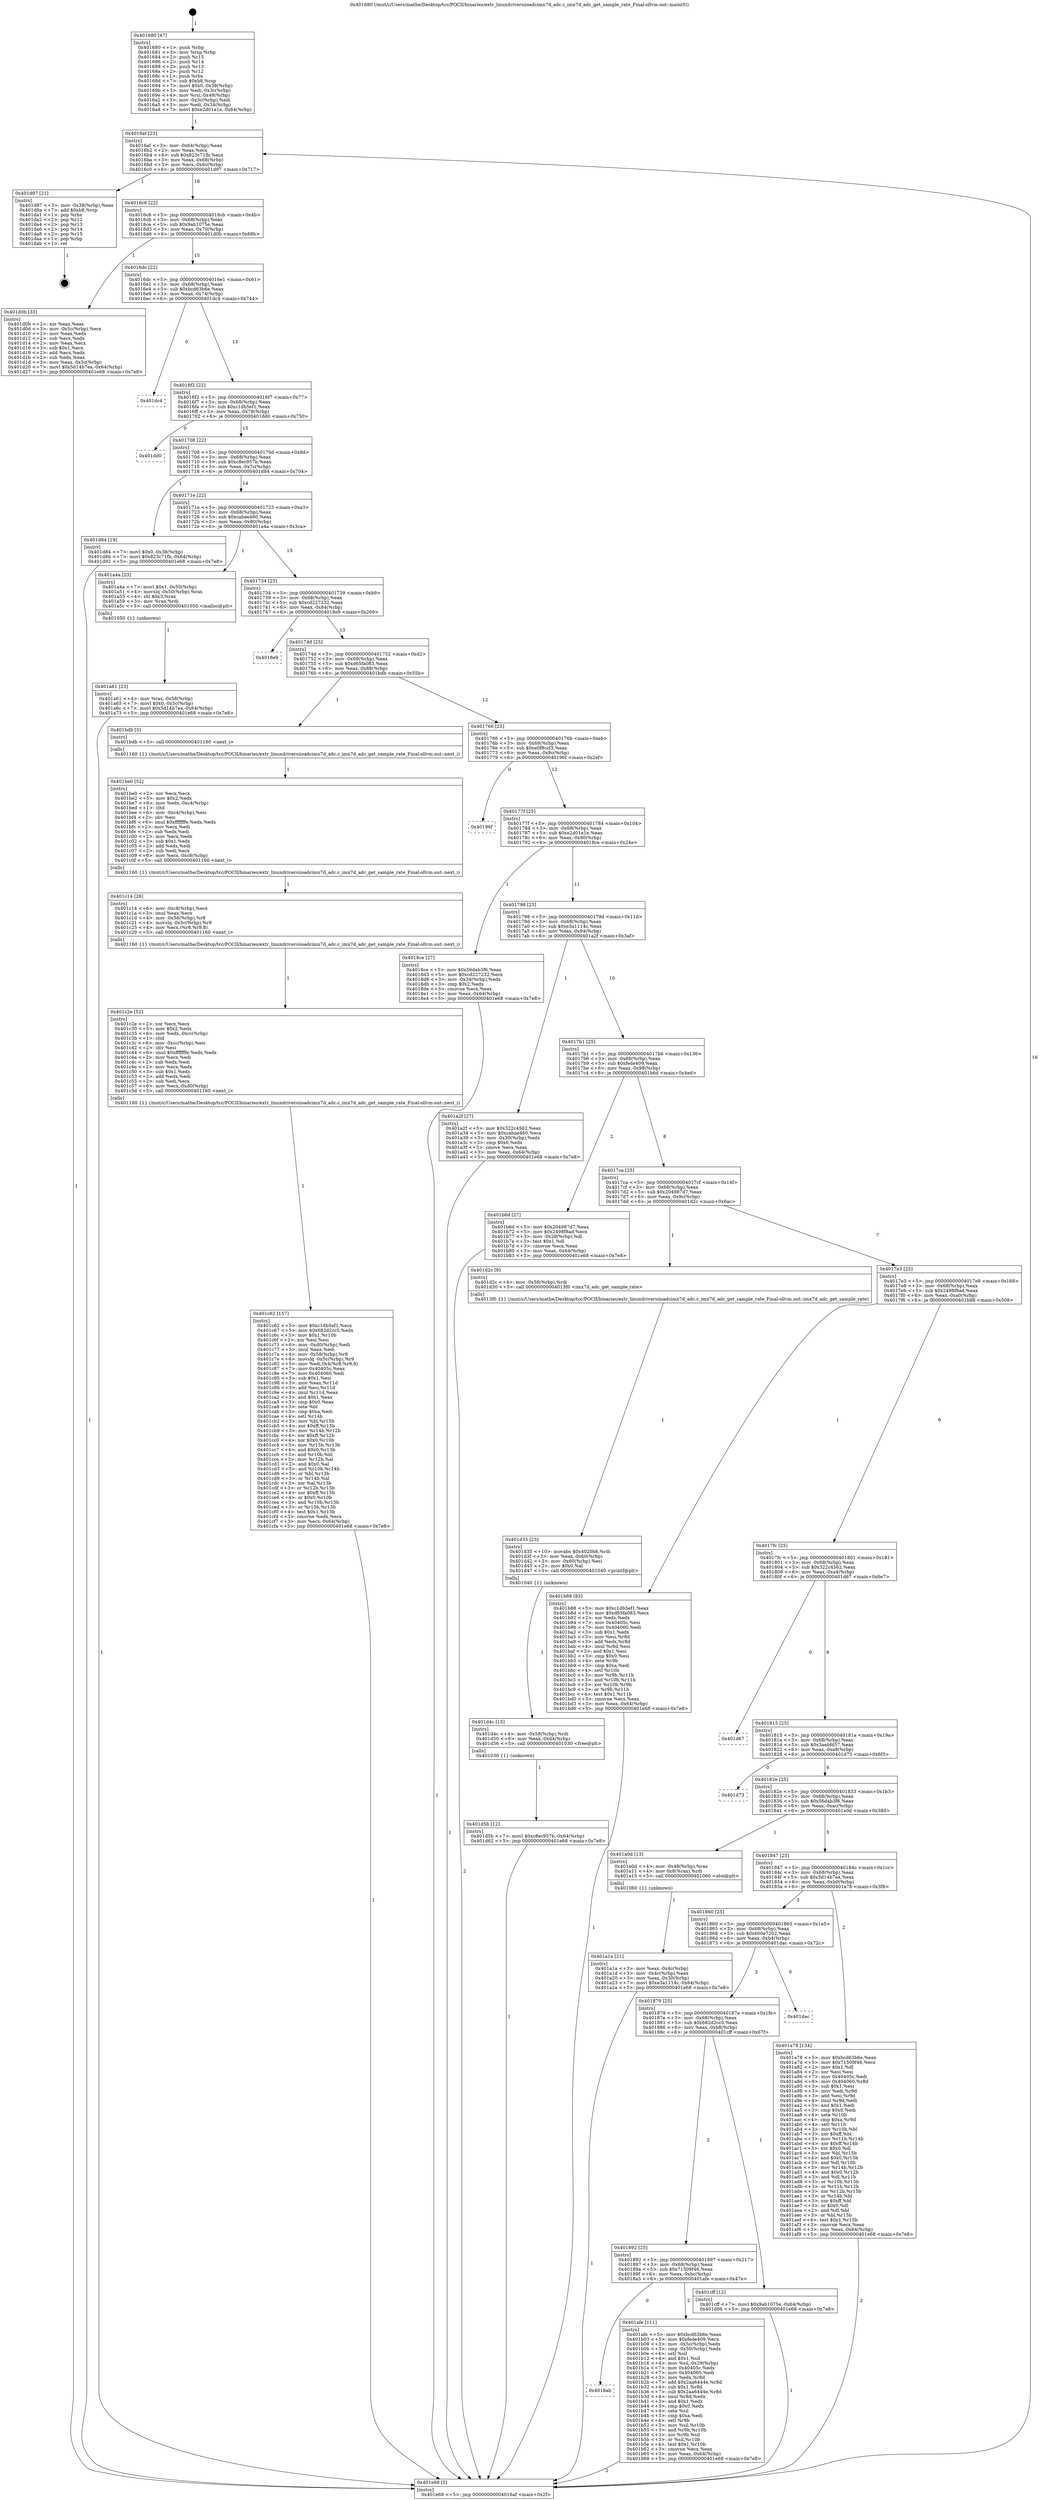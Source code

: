 digraph "0x401680" {
  label = "0x401680 (/mnt/c/Users/mathe/Desktop/tcc/POCII/binaries/extr_linuxdriversiioadcimx7d_adc.c_imx7d_adc_get_sample_rate_Final-ollvm.out::main(0))"
  labelloc = "t"
  node[shape=record]

  Entry [label="",width=0.3,height=0.3,shape=circle,fillcolor=black,style=filled]
  "0x4016af" [label="{
     0x4016af [23]\l
     | [instrs]\l
     &nbsp;&nbsp;0x4016af \<+3\>: mov -0x64(%rbp),%eax\l
     &nbsp;&nbsp;0x4016b2 \<+2\>: mov %eax,%ecx\l
     &nbsp;&nbsp;0x4016b4 \<+6\>: sub $0x823c71fb,%ecx\l
     &nbsp;&nbsp;0x4016ba \<+3\>: mov %eax,-0x68(%rbp)\l
     &nbsp;&nbsp;0x4016bd \<+3\>: mov %ecx,-0x6c(%rbp)\l
     &nbsp;&nbsp;0x4016c0 \<+6\>: je 0000000000401d97 \<main+0x717\>\l
  }"]
  "0x401d97" [label="{
     0x401d97 [21]\l
     | [instrs]\l
     &nbsp;&nbsp;0x401d97 \<+3\>: mov -0x38(%rbp),%eax\l
     &nbsp;&nbsp;0x401d9a \<+7\>: add $0xb8,%rsp\l
     &nbsp;&nbsp;0x401da1 \<+1\>: pop %rbx\l
     &nbsp;&nbsp;0x401da2 \<+2\>: pop %r12\l
     &nbsp;&nbsp;0x401da4 \<+2\>: pop %r13\l
     &nbsp;&nbsp;0x401da6 \<+2\>: pop %r14\l
     &nbsp;&nbsp;0x401da8 \<+2\>: pop %r15\l
     &nbsp;&nbsp;0x401daa \<+1\>: pop %rbp\l
     &nbsp;&nbsp;0x401dab \<+1\>: ret\l
  }"]
  "0x4016c6" [label="{
     0x4016c6 [22]\l
     | [instrs]\l
     &nbsp;&nbsp;0x4016c6 \<+5\>: jmp 00000000004016cb \<main+0x4b\>\l
     &nbsp;&nbsp;0x4016cb \<+3\>: mov -0x68(%rbp),%eax\l
     &nbsp;&nbsp;0x4016ce \<+5\>: sub $0x9ab1075e,%eax\l
     &nbsp;&nbsp;0x4016d3 \<+3\>: mov %eax,-0x70(%rbp)\l
     &nbsp;&nbsp;0x4016d6 \<+6\>: je 0000000000401d0b \<main+0x68b\>\l
  }"]
  Exit [label="",width=0.3,height=0.3,shape=circle,fillcolor=black,style=filled,peripheries=2]
  "0x401d0b" [label="{
     0x401d0b [33]\l
     | [instrs]\l
     &nbsp;&nbsp;0x401d0b \<+2\>: xor %eax,%eax\l
     &nbsp;&nbsp;0x401d0d \<+3\>: mov -0x5c(%rbp),%ecx\l
     &nbsp;&nbsp;0x401d10 \<+2\>: mov %eax,%edx\l
     &nbsp;&nbsp;0x401d12 \<+2\>: sub %ecx,%edx\l
     &nbsp;&nbsp;0x401d14 \<+2\>: mov %eax,%ecx\l
     &nbsp;&nbsp;0x401d16 \<+3\>: sub $0x1,%ecx\l
     &nbsp;&nbsp;0x401d19 \<+2\>: add %ecx,%edx\l
     &nbsp;&nbsp;0x401d1b \<+2\>: sub %edx,%eax\l
     &nbsp;&nbsp;0x401d1d \<+3\>: mov %eax,-0x5c(%rbp)\l
     &nbsp;&nbsp;0x401d20 \<+7\>: movl $0x5d14b7ea,-0x64(%rbp)\l
     &nbsp;&nbsp;0x401d27 \<+5\>: jmp 0000000000401e68 \<main+0x7e8\>\l
  }"]
  "0x4016dc" [label="{
     0x4016dc [22]\l
     | [instrs]\l
     &nbsp;&nbsp;0x4016dc \<+5\>: jmp 00000000004016e1 \<main+0x61\>\l
     &nbsp;&nbsp;0x4016e1 \<+3\>: mov -0x68(%rbp),%eax\l
     &nbsp;&nbsp;0x4016e4 \<+5\>: sub $0xbcd63b6e,%eax\l
     &nbsp;&nbsp;0x4016e9 \<+3\>: mov %eax,-0x74(%rbp)\l
     &nbsp;&nbsp;0x4016ec \<+6\>: je 0000000000401dc4 \<main+0x744\>\l
  }"]
  "0x401d5b" [label="{
     0x401d5b [12]\l
     | [instrs]\l
     &nbsp;&nbsp;0x401d5b \<+7\>: movl $0xc8ec957b,-0x64(%rbp)\l
     &nbsp;&nbsp;0x401d62 \<+5\>: jmp 0000000000401e68 \<main+0x7e8\>\l
  }"]
  "0x401dc4" [label="{
     0x401dc4\l
  }", style=dashed]
  "0x4016f2" [label="{
     0x4016f2 [22]\l
     | [instrs]\l
     &nbsp;&nbsp;0x4016f2 \<+5\>: jmp 00000000004016f7 \<main+0x77\>\l
     &nbsp;&nbsp;0x4016f7 \<+3\>: mov -0x68(%rbp),%eax\l
     &nbsp;&nbsp;0x4016fa \<+5\>: sub $0xc1db5ef1,%eax\l
     &nbsp;&nbsp;0x4016ff \<+3\>: mov %eax,-0x78(%rbp)\l
     &nbsp;&nbsp;0x401702 \<+6\>: je 0000000000401dd0 \<main+0x750\>\l
  }"]
  "0x401d4c" [label="{
     0x401d4c [15]\l
     | [instrs]\l
     &nbsp;&nbsp;0x401d4c \<+4\>: mov -0x58(%rbp),%rdi\l
     &nbsp;&nbsp;0x401d50 \<+6\>: mov %eax,-0xd4(%rbp)\l
     &nbsp;&nbsp;0x401d56 \<+5\>: call 0000000000401030 \<free@plt\>\l
     | [calls]\l
     &nbsp;&nbsp;0x401030 \{1\} (unknown)\l
  }"]
  "0x401dd0" [label="{
     0x401dd0\l
  }", style=dashed]
  "0x401708" [label="{
     0x401708 [22]\l
     | [instrs]\l
     &nbsp;&nbsp;0x401708 \<+5\>: jmp 000000000040170d \<main+0x8d\>\l
     &nbsp;&nbsp;0x40170d \<+3\>: mov -0x68(%rbp),%eax\l
     &nbsp;&nbsp;0x401710 \<+5\>: sub $0xc8ec957b,%eax\l
     &nbsp;&nbsp;0x401715 \<+3\>: mov %eax,-0x7c(%rbp)\l
     &nbsp;&nbsp;0x401718 \<+6\>: je 0000000000401d84 \<main+0x704\>\l
  }"]
  "0x401d35" [label="{
     0x401d35 [23]\l
     | [instrs]\l
     &nbsp;&nbsp;0x401d35 \<+10\>: movabs $0x4020b6,%rdi\l
     &nbsp;&nbsp;0x401d3f \<+3\>: mov %eax,-0x60(%rbp)\l
     &nbsp;&nbsp;0x401d42 \<+3\>: mov -0x60(%rbp),%esi\l
     &nbsp;&nbsp;0x401d45 \<+2\>: mov $0x0,%al\l
     &nbsp;&nbsp;0x401d47 \<+5\>: call 0000000000401040 \<printf@plt\>\l
     | [calls]\l
     &nbsp;&nbsp;0x401040 \{1\} (unknown)\l
  }"]
  "0x401d84" [label="{
     0x401d84 [19]\l
     | [instrs]\l
     &nbsp;&nbsp;0x401d84 \<+7\>: movl $0x0,-0x38(%rbp)\l
     &nbsp;&nbsp;0x401d8b \<+7\>: movl $0x823c71fb,-0x64(%rbp)\l
     &nbsp;&nbsp;0x401d92 \<+5\>: jmp 0000000000401e68 \<main+0x7e8\>\l
  }"]
  "0x40171e" [label="{
     0x40171e [22]\l
     | [instrs]\l
     &nbsp;&nbsp;0x40171e \<+5\>: jmp 0000000000401723 \<main+0xa3\>\l
     &nbsp;&nbsp;0x401723 \<+3\>: mov -0x68(%rbp),%eax\l
     &nbsp;&nbsp;0x401726 \<+5\>: sub $0xcabae460,%eax\l
     &nbsp;&nbsp;0x40172b \<+3\>: mov %eax,-0x80(%rbp)\l
     &nbsp;&nbsp;0x40172e \<+6\>: je 0000000000401a4a \<main+0x3ca\>\l
  }"]
  "0x401c62" [label="{
     0x401c62 [157]\l
     | [instrs]\l
     &nbsp;&nbsp;0x401c62 \<+5\>: mov $0xc1db5ef1,%ecx\l
     &nbsp;&nbsp;0x401c67 \<+5\>: mov $0x682d2cc5,%edx\l
     &nbsp;&nbsp;0x401c6c \<+3\>: mov $0x1,%r10b\l
     &nbsp;&nbsp;0x401c6f \<+2\>: xor %esi,%esi\l
     &nbsp;&nbsp;0x401c71 \<+6\>: mov -0xd0(%rbp),%edi\l
     &nbsp;&nbsp;0x401c77 \<+3\>: imul %eax,%edi\l
     &nbsp;&nbsp;0x401c7a \<+4\>: mov -0x58(%rbp),%r8\l
     &nbsp;&nbsp;0x401c7e \<+4\>: movslq -0x5c(%rbp),%r9\l
     &nbsp;&nbsp;0x401c82 \<+5\>: mov %edi,0x4(%r8,%r9,8)\l
     &nbsp;&nbsp;0x401c87 \<+7\>: mov 0x40405c,%eax\l
     &nbsp;&nbsp;0x401c8e \<+7\>: mov 0x404060,%edi\l
     &nbsp;&nbsp;0x401c95 \<+3\>: sub $0x1,%esi\l
     &nbsp;&nbsp;0x401c98 \<+3\>: mov %eax,%r11d\l
     &nbsp;&nbsp;0x401c9b \<+3\>: add %esi,%r11d\l
     &nbsp;&nbsp;0x401c9e \<+4\>: imul %r11d,%eax\l
     &nbsp;&nbsp;0x401ca2 \<+3\>: and $0x1,%eax\l
     &nbsp;&nbsp;0x401ca5 \<+3\>: cmp $0x0,%eax\l
     &nbsp;&nbsp;0x401ca8 \<+3\>: sete %bl\l
     &nbsp;&nbsp;0x401cab \<+3\>: cmp $0xa,%edi\l
     &nbsp;&nbsp;0x401cae \<+4\>: setl %r14b\l
     &nbsp;&nbsp;0x401cb2 \<+3\>: mov %bl,%r15b\l
     &nbsp;&nbsp;0x401cb5 \<+4\>: xor $0xff,%r15b\l
     &nbsp;&nbsp;0x401cb9 \<+3\>: mov %r14b,%r12b\l
     &nbsp;&nbsp;0x401cbc \<+4\>: xor $0xff,%r12b\l
     &nbsp;&nbsp;0x401cc0 \<+4\>: xor $0x0,%r10b\l
     &nbsp;&nbsp;0x401cc4 \<+3\>: mov %r15b,%r13b\l
     &nbsp;&nbsp;0x401cc7 \<+4\>: and $0x0,%r13b\l
     &nbsp;&nbsp;0x401ccb \<+3\>: and %r10b,%bl\l
     &nbsp;&nbsp;0x401cce \<+3\>: mov %r12b,%al\l
     &nbsp;&nbsp;0x401cd1 \<+2\>: and $0x0,%al\l
     &nbsp;&nbsp;0x401cd3 \<+3\>: and %r10b,%r14b\l
     &nbsp;&nbsp;0x401cd6 \<+3\>: or %bl,%r13b\l
     &nbsp;&nbsp;0x401cd9 \<+3\>: or %r14b,%al\l
     &nbsp;&nbsp;0x401cdc \<+3\>: xor %al,%r13b\l
     &nbsp;&nbsp;0x401cdf \<+3\>: or %r12b,%r15b\l
     &nbsp;&nbsp;0x401ce2 \<+4\>: xor $0xff,%r15b\l
     &nbsp;&nbsp;0x401ce6 \<+4\>: or $0x0,%r10b\l
     &nbsp;&nbsp;0x401cea \<+3\>: and %r10b,%r15b\l
     &nbsp;&nbsp;0x401ced \<+3\>: or %r15b,%r13b\l
     &nbsp;&nbsp;0x401cf0 \<+4\>: test $0x1,%r13b\l
     &nbsp;&nbsp;0x401cf4 \<+3\>: cmovne %edx,%ecx\l
     &nbsp;&nbsp;0x401cf7 \<+3\>: mov %ecx,-0x64(%rbp)\l
     &nbsp;&nbsp;0x401cfa \<+5\>: jmp 0000000000401e68 \<main+0x7e8\>\l
  }"]
  "0x401a4a" [label="{
     0x401a4a [23]\l
     | [instrs]\l
     &nbsp;&nbsp;0x401a4a \<+7\>: movl $0x1,-0x50(%rbp)\l
     &nbsp;&nbsp;0x401a51 \<+4\>: movslq -0x50(%rbp),%rax\l
     &nbsp;&nbsp;0x401a55 \<+4\>: shl $0x3,%rax\l
     &nbsp;&nbsp;0x401a59 \<+3\>: mov %rax,%rdi\l
     &nbsp;&nbsp;0x401a5c \<+5\>: call 0000000000401050 \<malloc@plt\>\l
     | [calls]\l
     &nbsp;&nbsp;0x401050 \{1\} (unknown)\l
  }"]
  "0x401734" [label="{
     0x401734 [25]\l
     | [instrs]\l
     &nbsp;&nbsp;0x401734 \<+5\>: jmp 0000000000401739 \<main+0xb9\>\l
     &nbsp;&nbsp;0x401739 \<+3\>: mov -0x68(%rbp),%eax\l
     &nbsp;&nbsp;0x40173c \<+5\>: sub $0xcd227232,%eax\l
     &nbsp;&nbsp;0x401741 \<+6\>: mov %eax,-0x84(%rbp)\l
     &nbsp;&nbsp;0x401747 \<+6\>: je 00000000004018e9 \<main+0x269\>\l
  }"]
  "0x401c2e" [label="{
     0x401c2e [52]\l
     | [instrs]\l
     &nbsp;&nbsp;0x401c2e \<+2\>: xor %ecx,%ecx\l
     &nbsp;&nbsp;0x401c30 \<+5\>: mov $0x2,%edx\l
     &nbsp;&nbsp;0x401c35 \<+6\>: mov %edx,-0xcc(%rbp)\l
     &nbsp;&nbsp;0x401c3b \<+1\>: cltd\l
     &nbsp;&nbsp;0x401c3c \<+6\>: mov -0xcc(%rbp),%esi\l
     &nbsp;&nbsp;0x401c42 \<+2\>: idiv %esi\l
     &nbsp;&nbsp;0x401c44 \<+6\>: imul $0xfffffffe,%edx,%edx\l
     &nbsp;&nbsp;0x401c4a \<+2\>: mov %ecx,%edi\l
     &nbsp;&nbsp;0x401c4c \<+2\>: sub %edx,%edi\l
     &nbsp;&nbsp;0x401c4e \<+2\>: mov %ecx,%edx\l
     &nbsp;&nbsp;0x401c50 \<+3\>: sub $0x1,%edx\l
     &nbsp;&nbsp;0x401c53 \<+2\>: add %edx,%edi\l
     &nbsp;&nbsp;0x401c55 \<+2\>: sub %edi,%ecx\l
     &nbsp;&nbsp;0x401c57 \<+6\>: mov %ecx,-0xd0(%rbp)\l
     &nbsp;&nbsp;0x401c5d \<+5\>: call 0000000000401160 \<next_i\>\l
     | [calls]\l
     &nbsp;&nbsp;0x401160 \{1\} (/mnt/c/Users/mathe/Desktop/tcc/POCII/binaries/extr_linuxdriversiioadcimx7d_adc.c_imx7d_adc_get_sample_rate_Final-ollvm.out::next_i)\l
  }"]
  "0x4018e9" [label="{
     0x4018e9\l
  }", style=dashed]
  "0x40174d" [label="{
     0x40174d [25]\l
     | [instrs]\l
     &nbsp;&nbsp;0x40174d \<+5\>: jmp 0000000000401752 \<main+0xd2\>\l
     &nbsp;&nbsp;0x401752 \<+3\>: mov -0x68(%rbp),%eax\l
     &nbsp;&nbsp;0x401755 \<+5\>: sub $0xd65fa083,%eax\l
     &nbsp;&nbsp;0x40175a \<+6\>: mov %eax,-0x88(%rbp)\l
     &nbsp;&nbsp;0x401760 \<+6\>: je 0000000000401bdb \<main+0x55b\>\l
  }"]
  "0x401c14" [label="{
     0x401c14 [26]\l
     | [instrs]\l
     &nbsp;&nbsp;0x401c14 \<+6\>: mov -0xc8(%rbp),%ecx\l
     &nbsp;&nbsp;0x401c1a \<+3\>: imul %eax,%ecx\l
     &nbsp;&nbsp;0x401c1d \<+4\>: mov -0x58(%rbp),%r8\l
     &nbsp;&nbsp;0x401c21 \<+4\>: movslq -0x5c(%rbp),%r9\l
     &nbsp;&nbsp;0x401c25 \<+4\>: mov %ecx,(%r8,%r9,8)\l
     &nbsp;&nbsp;0x401c29 \<+5\>: call 0000000000401160 \<next_i\>\l
     | [calls]\l
     &nbsp;&nbsp;0x401160 \{1\} (/mnt/c/Users/mathe/Desktop/tcc/POCII/binaries/extr_linuxdriversiioadcimx7d_adc.c_imx7d_adc_get_sample_rate_Final-ollvm.out::next_i)\l
  }"]
  "0x401bdb" [label="{
     0x401bdb [5]\l
     | [instrs]\l
     &nbsp;&nbsp;0x401bdb \<+5\>: call 0000000000401160 \<next_i\>\l
     | [calls]\l
     &nbsp;&nbsp;0x401160 \{1\} (/mnt/c/Users/mathe/Desktop/tcc/POCII/binaries/extr_linuxdriversiioadcimx7d_adc.c_imx7d_adc_get_sample_rate_Final-ollvm.out::next_i)\l
  }"]
  "0x401766" [label="{
     0x401766 [25]\l
     | [instrs]\l
     &nbsp;&nbsp;0x401766 \<+5\>: jmp 000000000040176b \<main+0xeb\>\l
     &nbsp;&nbsp;0x40176b \<+3\>: mov -0x68(%rbp),%eax\l
     &nbsp;&nbsp;0x40176e \<+5\>: sub $0xe0f8ccf3,%eax\l
     &nbsp;&nbsp;0x401773 \<+6\>: mov %eax,-0x8c(%rbp)\l
     &nbsp;&nbsp;0x401779 \<+6\>: je 000000000040196f \<main+0x2ef\>\l
  }"]
  "0x401be0" [label="{
     0x401be0 [52]\l
     | [instrs]\l
     &nbsp;&nbsp;0x401be0 \<+2\>: xor %ecx,%ecx\l
     &nbsp;&nbsp;0x401be2 \<+5\>: mov $0x2,%edx\l
     &nbsp;&nbsp;0x401be7 \<+6\>: mov %edx,-0xc4(%rbp)\l
     &nbsp;&nbsp;0x401bed \<+1\>: cltd\l
     &nbsp;&nbsp;0x401bee \<+6\>: mov -0xc4(%rbp),%esi\l
     &nbsp;&nbsp;0x401bf4 \<+2\>: idiv %esi\l
     &nbsp;&nbsp;0x401bf6 \<+6\>: imul $0xfffffffe,%edx,%edx\l
     &nbsp;&nbsp;0x401bfc \<+2\>: mov %ecx,%edi\l
     &nbsp;&nbsp;0x401bfe \<+2\>: sub %edx,%edi\l
     &nbsp;&nbsp;0x401c00 \<+2\>: mov %ecx,%edx\l
     &nbsp;&nbsp;0x401c02 \<+3\>: sub $0x1,%edx\l
     &nbsp;&nbsp;0x401c05 \<+2\>: add %edx,%edi\l
     &nbsp;&nbsp;0x401c07 \<+2\>: sub %edi,%ecx\l
     &nbsp;&nbsp;0x401c09 \<+6\>: mov %ecx,-0xc8(%rbp)\l
     &nbsp;&nbsp;0x401c0f \<+5\>: call 0000000000401160 \<next_i\>\l
     | [calls]\l
     &nbsp;&nbsp;0x401160 \{1\} (/mnt/c/Users/mathe/Desktop/tcc/POCII/binaries/extr_linuxdriversiioadcimx7d_adc.c_imx7d_adc_get_sample_rate_Final-ollvm.out::next_i)\l
  }"]
  "0x40196f" [label="{
     0x40196f\l
  }", style=dashed]
  "0x40177f" [label="{
     0x40177f [25]\l
     | [instrs]\l
     &nbsp;&nbsp;0x40177f \<+5\>: jmp 0000000000401784 \<main+0x104\>\l
     &nbsp;&nbsp;0x401784 \<+3\>: mov -0x68(%rbp),%eax\l
     &nbsp;&nbsp;0x401787 \<+5\>: sub $0xe2d01a1e,%eax\l
     &nbsp;&nbsp;0x40178c \<+6\>: mov %eax,-0x90(%rbp)\l
     &nbsp;&nbsp;0x401792 \<+6\>: je 00000000004018ce \<main+0x24e\>\l
  }"]
  "0x4018ab" [label="{
     0x4018ab\l
  }", style=dashed]
  "0x4018ce" [label="{
     0x4018ce [27]\l
     | [instrs]\l
     &nbsp;&nbsp;0x4018ce \<+5\>: mov $0x56dab3f6,%eax\l
     &nbsp;&nbsp;0x4018d3 \<+5\>: mov $0xcd227232,%ecx\l
     &nbsp;&nbsp;0x4018d8 \<+3\>: mov -0x34(%rbp),%edx\l
     &nbsp;&nbsp;0x4018db \<+3\>: cmp $0x2,%edx\l
     &nbsp;&nbsp;0x4018de \<+3\>: cmovne %ecx,%eax\l
     &nbsp;&nbsp;0x4018e1 \<+3\>: mov %eax,-0x64(%rbp)\l
     &nbsp;&nbsp;0x4018e4 \<+5\>: jmp 0000000000401e68 \<main+0x7e8\>\l
  }"]
  "0x401798" [label="{
     0x401798 [25]\l
     | [instrs]\l
     &nbsp;&nbsp;0x401798 \<+5\>: jmp 000000000040179d \<main+0x11d\>\l
     &nbsp;&nbsp;0x40179d \<+3\>: mov -0x68(%rbp),%eax\l
     &nbsp;&nbsp;0x4017a0 \<+5\>: sub $0xe3a1114c,%eax\l
     &nbsp;&nbsp;0x4017a5 \<+6\>: mov %eax,-0x94(%rbp)\l
     &nbsp;&nbsp;0x4017ab \<+6\>: je 0000000000401a2f \<main+0x3af\>\l
  }"]
  "0x401e68" [label="{
     0x401e68 [5]\l
     | [instrs]\l
     &nbsp;&nbsp;0x401e68 \<+5\>: jmp 00000000004016af \<main+0x2f\>\l
  }"]
  "0x401680" [label="{
     0x401680 [47]\l
     | [instrs]\l
     &nbsp;&nbsp;0x401680 \<+1\>: push %rbp\l
     &nbsp;&nbsp;0x401681 \<+3\>: mov %rsp,%rbp\l
     &nbsp;&nbsp;0x401684 \<+2\>: push %r15\l
     &nbsp;&nbsp;0x401686 \<+2\>: push %r14\l
     &nbsp;&nbsp;0x401688 \<+2\>: push %r13\l
     &nbsp;&nbsp;0x40168a \<+2\>: push %r12\l
     &nbsp;&nbsp;0x40168c \<+1\>: push %rbx\l
     &nbsp;&nbsp;0x40168d \<+7\>: sub $0xb8,%rsp\l
     &nbsp;&nbsp;0x401694 \<+7\>: movl $0x0,-0x38(%rbp)\l
     &nbsp;&nbsp;0x40169b \<+3\>: mov %edi,-0x3c(%rbp)\l
     &nbsp;&nbsp;0x40169e \<+4\>: mov %rsi,-0x48(%rbp)\l
     &nbsp;&nbsp;0x4016a2 \<+3\>: mov -0x3c(%rbp),%edi\l
     &nbsp;&nbsp;0x4016a5 \<+3\>: mov %edi,-0x34(%rbp)\l
     &nbsp;&nbsp;0x4016a8 \<+7\>: movl $0xe2d01a1e,-0x64(%rbp)\l
  }"]
  "0x401afe" [label="{
     0x401afe [111]\l
     | [instrs]\l
     &nbsp;&nbsp;0x401afe \<+5\>: mov $0xbcd63b6e,%eax\l
     &nbsp;&nbsp;0x401b03 \<+5\>: mov $0xfede409,%ecx\l
     &nbsp;&nbsp;0x401b08 \<+3\>: mov -0x5c(%rbp),%edx\l
     &nbsp;&nbsp;0x401b0b \<+3\>: cmp -0x50(%rbp),%edx\l
     &nbsp;&nbsp;0x401b0e \<+4\>: setl %sil\l
     &nbsp;&nbsp;0x401b12 \<+4\>: and $0x1,%sil\l
     &nbsp;&nbsp;0x401b16 \<+4\>: mov %sil,-0x29(%rbp)\l
     &nbsp;&nbsp;0x401b1a \<+7\>: mov 0x40405c,%edx\l
     &nbsp;&nbsp;0x401b21 \<+7\>: mov 0x404060,%edi\l
     &nbsp;&nbsp;0x401b28 \<+3\>: mov %edx,%r8d\l
     &nbsp;&nbsp;0x401b2b \<+7\>: add $0x2aa6444e,%r8d\l
     &nbsp;&nbsp;0x401b32 \<+4\>: sub $0x1,%r8d\l
     &nbsp;&nbsp;0x401b36 \<+7\>: sub $0x2aa6444e,%r8d\l
     &nbsp;&nbsp;0x401b3d \<+4\>: imul %r8d,%edx\l
     &nbsp;&nbsp;0x401b41 \<+3\>: and $0x1,%edx\l
     &nbsp;&nbsp;0x401b44 \<+3\>: cmp $0x0,%edx\l
     &nbsp;&nbsp;0x401b47 \<+4\>: sete %sil\l
     &nbsp;&nbsp;0x401b4b \<+3\>: cmp $0xa,%edi\l
     &nbsp;&nbsp;0x401b4e \<+4\>: setl %r9b\l
     &nbsp;&nbsp;0x401b52 \<+3\>: mov %sil,%r10b\l
     &nbsp;&nbsp;0x401b55 \<+3\>: and %r9b,%r10b\l
     &nbsp;&nbsp;0x401b58 \<+3\>: xor %r9b,%sil\l
     &nbsp;&nbsp;0x401b5b \<+3\>: or %sil,%r10b\l
     &nbsp;&nbsp;0x401b5e \<+4\>: test $0x1,%r10b\l
     &nbsp;&nbsp;0x401b62 \<+3\>: cmovne %ecx,%eax\l
     &nbsp;&nbsp;0x401b65 \<+3\>: mov %eax,-0x64(%rbp)\l
     &nbsp;&nbsp;0x401b68 \<+5\>: jmp 0000000000401e68 \<main+0x7e8\>\l
  }"]
  "0x401a2f" [label="{
     0x401a2f [27]\l
     | [instrs]\l
     &nbsp;&nbsp;0x401a2f \<+5\>: mov $0x322c4562,%eax\l
     &nbsp;&nbsp;0x401a34 \<+5\>: mov $0xcabae460,%ecx\l
     &nbsp;&nbsp;0x401a39 \<+3\>: mov -0x30(%rbp),%edx\l
     &nbsp;&nbsp;0x401a3c \<+3\>: cmp $0x0,%edx\l
     &nbsp;&nbsp;0x401a3f \<+3\>: cmove %ecx,%eax\l
     &nbsp;&nbsp;0x401a42 \<+3\>: mov %eax,-0x64(%rbp)\l
     &nbsp;&nbsp;0x401a45 \<+5\>: jmp 0000000000401e68 \<main+0x7e8\>\l
  }"]
  "0x4017b1" [label="{
     0x4017b1 [25]\l
     | [instrs]\l
     &nbsp;&nbsp;0x4017b1 \<+5\>: jmp 00000000004017b6 \<main+0x136\>\l
     &nbsp;&nbsp;0x4017b6 \<+3\>: mov -0x68(%rbp),%eax\l
     &nbsp;&nbsp;0x4017b9 \<+5\>: sub $0xfede409,%eax\l
     &nbsp;&nbsp;0x4017be \<+6\>: mov %eax,-0x98(%rbp)\l
     &nbsp;&nbsp;0x4017c4 \<+6\>: je 0000000000401b6d \<main+0x4ed\>\l
  }"]
  "0x401892" [label="{
     0x401892 [25]\l
     | [instrs]\l
     &nbsp;&nbsp;0x401892 \<+5\>: jmp 0000000000401897 \<main+0x217\>\l
     &nbsp;&nbsp;0x401897 \<+3\>: mov -0x68(%rbp),%eax\l
     &nbsp;&nbsp;0x40189a \<+5\>: sub $0x71509f46,%eax\l
     &nbsp;&nbsp;0x40189f \<+6\>: mov %eax,-0xbc(%rbp)\l
     &nbsp;&nbsp;0x4018a5 \<+6\>: je 0000000000401afe \<main+0x47e\>\l
  }"]
  "0x401b6d" [label="{
     0x401b6d [27]\l
     | [instrs]\l
     &nbsp;&nbsp;0x401b6d \<+5\>: mov $0x204987d7,%eax\l
     &nbsp;&nbsp;0x401b72 \<+5\>: mov $0x2498f8ad,%ecx\l
     &nbsp;&nbsp;0x401b77 \<+3\>: mov -0x29(%rbp),%dl\l
     &nbsp;&nbsp;0x401b7a \<+3\>: test $0x1,%dl\l
     &nbsp;&nbsp;0x401b7d \<+3\>: cmovne %ecx,%eax\l
     &nbsp;&nbsp;0x401b80 \<+3\>: mov %eax,-0x64(%rbp)\l
     &nbsp;&nbsp;0x401b83 \<+5\>: jmp 0000000000401e68 \<main+0x7e8\>\l
  }"]
  "0x4017ca" [label="{
     0x4017ca [25]\l
     | [instrs]\l
     &nbsp;&nbsp;0x4017ca \<+5\>: jmp 00000000004017cf \<main+0x14f\>\l
     &nbsp;&nbsp;0x4017cf \<+3\>: mov -0x68(%rbp),%eax\l
     &nbsp;&nbsp;0x4017d2 \<+5\>: sub $0x204987d7,%eax\l
     &nbsp;&nbsp;0x4017d7 \<+6\>: mov %eax,-0x9c(%rbp)\l
     &nbsp;&nbsp;0x4017dd \<+6\>: je 0000000000401d2c \<main+0x6ac\>\l
  }"]
  "0x401cff" [label="{
     0x401cff [12]\l
     | [instrs]\l
     &nbsp;&nbsp;0x401cff \<+7\>: movl $0x9ab1075e,-0x64(%rbp)\l
     &nbsp;&nbsp;0x401d06 \<+5\>: jmp 0000000000401e68 \<main+0x7e8\>\l
  }"]
  "0x401d2c" [label="{
     0x401d2c [9]\l
     | [instrs]\l
     &nbsp;&nbsp;0x401d2c \<+4\>: mov -0x58(%rbp),%rdi\l
     &nbsp;&nbsp;0x401d30 \<+5\>: call 00000000004013f0 \<imx7d_adc_get_sample_rate\>\l
     | [calls]\l
     &nbsp;&nbsp;0x4013f0 \{1\} (/mnt/c/Users/mathe/Desktop/tcc/POCII/binaries/extr_linuxdriversiioadcimx7d_adc.c_imx7d_adc_get_sample_rate_Final-ollvm.out::imx7d_adc_get_sample_rate)\l
  }"]
  "0x4017e3" [label="{
     0x4017e3 [25]\l
     | [instrs]\l
     &nbsp;&nbsp;0x4017e3 \<+5\>: jmp 00000000004017e8 \<main+0x168\>\l
     &nbsp;&nbsp;0x4017e8 \<+3\>: mov -0x68(%rbp),%eax\l
     &nbsp;&nbsp;0x4017eb \<+5\>: sub $0x2498f8ad,%eax\l
     &nbsp;&nbsp;0x4017f0 \<+6\>: mov %eax,-0xa0(%rbp)\l
     &nbsp;&nbsp;0x4017f6 \<+6\>: je 0000000000401b88 \<main+0x508\>\l
  }"]
  "0x401879" [label="{
     0x401879 [25]\l
     | [instrs]\l
     &nbsp;&nbsp;0x401879 \<+5\>: jmp 000000000040187e \<main+0x1fe\>\l
     &nbsp;&nbsp;0x40187e \<+3\>: mov -0x68(%rbp),%eax\l
     &nbsp;&nbsp;0x401881 \<+5\>: sub $0x682d2cc5,%eax\l
     &nbsp;&nbsp;0x401886 \<+6\>: mov %eax,-0xb8(%rbp)\l
     &nbsp;&nbsp;0x40188c \<+6\>: je 0000000000401cff \<main+0x67f\>\l
  }"]
  "0x401b88" [label="{
     0x401b88 [83]\l
     | [instrs]\l
     &nbsp;&nbsp;0x401b88 \<+5\>: mov $0xc1db5ef1,%eax\l
     &nbsp;&nbsp;0x401b8d \<+5\>: mov $0xd65fa083,%ecx\l
     &nbsp;&nbsp;0x401b92 \<+2\>: xor %edx,%edx\l
     &nbsp;&nbsp;0x401b94 \<+7\>: mov 0x40405c,%esi\l
     &nbsp;&nbsp;0x401b9b \<+7\>: mov 0x404060,%edi\l
     &nbsp;&nbsp;0x401ba2 \<+3\>: sub $0x1,%edx\l
     &nbsp;&nbsp;0x401ba5 \<+3\>: mov %esi,%r8d\l
     &nbsp;&nbsp;0x401ba8 \<+3\>: add %edx,%r8d\l
     &nbsp;&nbsp;0x401bab \<+4\>: imul %r8d,%esi\l
     &nbsp;&nbsp;0x401baf \<+3\>: and $0x1,%esi\l
     &nbsp;&nbsp;0x401bb2 \<+3\>: cmp $0x0,%esi\l
     &nbsp;&nbsp;0x401bb5 \<+4\>: sete %r9b\l
     &nbsp;&nbsp;0x401bb9 \<+3\>: cmp $0xa,%edi\l
     &nbsp;&nbsp;0x401bbc \<+4\>: setl %r10b\l
     &nbsp;&nbsp;0x401bc0 \<+3\>: mov %r9b,%r11b\l
     &nbsp;&nbsp;0x401bc3 \<+3\>: and %r10b,%r11b\l
     &nbsp;&nbsp;0x401bc6 \<+3\>: xor %r10b,%r9b\l
     &nbsp;&nbsp;0x401bc9 \<+3\>: or %r9b,%r11b\l
     &nbsp;&nbsp;0x401bcc \<+4\>: test $0x1,%r11b\l
     &nbsp;&nbsp;0x401bd0 \<+3\>: cmovne %ecx,%eax\l
     &nbsp;&nbsp;0x401bd3 \<+3\>: mov %eax,-0x64(%rbp)\l
     &nbsp;&nbsp;0x401bd6 \<+5\>: jmp 0000000000401e68 \<main+0x7e8\>\l
  }"]
  "0x4017fc" [label="{
     0x4017fc [25]\l
     | [instrs]\l
     &nbsp;&nbsp;0x4017fc \<+5\>: jmp 0000000000401801 \<main+0x181\>\l
     &nbsp;&nbsp;0x401801 \<+3\>: mov -0x68(%rbp),%eax\l
     &nbsp;&nbsp;0x401804 \<+5\>: sub $0x322c4562,%eax\l
     &nbsp;&nbsp;0x401809 \<+6\>: mov %eax,-0xa4(%rbp)\l
     &nbsp;&nbsp;0x40180f \<+6\>: je 0000000000401d67 \<main+0x6e7\>\l
  }"]
  "0x401dac" [label="{
     0x401dac\l
  }", style=dashed]
  "0x401d67" [label="{
     0x401d67\l
  }", style=dashed]
  "0x401815" [label="{
     0x401815 [25]\l
     | [instrs]\l
     &nbsp;&nbsp;0x401815 \<+5\>: jmp 000000000040181a \<main+0x19a\>\l
     &nbsp;&nbsp;0x40181a \<+3\>: mov -0x68(%rbp),%eax\l
     &nbsp;&nbsp;0x40181d \<+5\>: sub $0x3aebfd57,%eax\l
     &nbsp;&nbsp;0x401822 \<+6\>: mov %eax,-0xa8(%rbp)\l
     &nbsp;&nbsp;0x401828 \<+6\>: je 0000000000401d73 \<main+0x6f3\>\l
  }"]
  "0x401860" [label="{
     0x401860 [25]\l
     | [instrs]\l
     &nbsp;&nbsp;0x401860 \<+5\>: jmp 0000000000401865 \<main+0x1e5\>\l
     &nbsp;&nbsp;0x401865 \<+3\>: mov -0x68(%rbp),%eax\l
     &nbsp;&nbsp;0x401868 \<+5\>: sub $0x600e7202,%eax\l
     &nbsp;&nbsp;0x40186d \<+6\>: mov %eax,-0xb4(%rbp)\l
     &nbsp;&nbsp;0x401873 \<+6\>: je 0000000000401dac \<main+0x72c\>\l
  }"]
  "0x401d73" [label="{
     0x401d73\l
  }", style=dashed]
  "0x40182e" [label="{
     0x40182e [25]\l
     | [instrs]\l
     &nbsp;&nbsp;0x40182e \<+5\>: jmp 0000000000401833 \<main+0x1b3\>\l
     &nbsp;&nbsp;0x401833 \<+3\>: mov -0x68(%rbp),%eax\l
     &nbsp;&nbsp;0x401836 \<+5\>: sub $0x56dab3f6,%eax\l
     &nbsp;&nbsp;0x40183b \<+6\>: mov %eax,-0xac(%rbp)\l
     &nbsp;&nbsp;0x401841 \<+6\>: je 0000000000401a0d \<main+0x38d\>\l
  }"]
  "0x401a78" [label="{
     0x401a78 [134]\l
     | [instrs]\l
     &nbsp;&nbsp;0x401a78 \<+5\>: mov $0xbcd63b6e,%eax\l
     &nbsp;&nbsp;0x401a7d \<+5\>: mov $0x71509f46,%ecx\l
     &nbsp;&nbsp;0x401a82 \<+2\>: mov $0x1,%dl\l
     &nbsp;&nbsp;0x401a84 \<+2\>: xor %esi,%esi\l
     &nbsp;&nbsp;0x401a86 \<+7\>: mov 0x40405c,%edi\l
     &nbsp;&nbsp;0x401a8d \<+8\>: mov 0x404060,%r8d\l
     &nbsp;&nbsp;0x401a95 \<+3\>: sub $0x1,%esi\l
     &nbsp;&nbsp;0x401a98 \<+3\>: mov %edi,%r9d\l
     &nbsp;&nbsp;0x401a9b \<+3\>: add %esi,%r9d\l
     &nbsp;&nbsp;0x401a9e \<+4\>: imul %r9d,%edi\l
     &nbsp;&nbsp;0x401aa2 \<+3\>: and $0x1,%edi\l
     &nbsp;&nbsp;0x401aa5 \<+3\>: cmp $0x0,%edi\l
     &nbsp;&nbsp;0x401aa8 \<+4\>: sete %r10b\l
     &nbsp;&nbsp;0x401aac \<+4\>: cmp $0xa,%r8d\l
     &nbsp;&nbsp;0x401ab0 \<+4\>: setl %r11b\l
     &nbsp;&nbsp;0x401ab4 \<+3\>: mov %r10b,%bl\l
     &nbsp;&nbsp;0x401ab7 \<+3\>: xor $0xff,%bl\l
     &nbsp;&nbsp;0x401aba \<+3\>: mov %r11b,%r14b\l
     &nbsp;&nbsp;0x401abd \<+4\>: xor $0xff,%r14b\l
     &nbsp;&nbsp;0x401ac1 \<+3\>: xor $0x0,%dl\l
     &nbsp;&nbsp;0x401ac4 \<+3\>: mov %bl,%r15b\l
     &nbsp;&nbsp;0x401ac7 \<+4\>: and $0x0,%r15b\l
     &nbsp;&nbsp;0x401acb \<+3\>: and %dl,%r10b\l
     &nbsp;&nbsp;0x401ace \<+3\>: mov %r14b,%r12b\l
     &nbsp;&nbsp;0x401ad1 \<+4\>: and $0x0,%r12b\l
     &nbsp;&nbsp;0x401ad5 \<+3\>: and %dl,%r11b\l
     &nbsp;&nbsp;0x401ad8 \<+3\>: or %r10b,%r15b\l
     &nbsp;&nbsp;0x401adb \<+3\>: or %r11b,%r12b\l
     &nbsp;&nbsp;0x401ade \<+3\>: xor %r12b,%r15b\l
     &nbsp;&nbsp;0x401ae1 \<+3\>: or %r14b,%bl\l
     &nbsp;&nbsp;0x401ae4 \<+3\>: xor $0xff,%bl\l
     &nbsp;&nbsp;0x401ae7 \<+3\>: or $0x0,%dl\l
     &nbsp;&nbsp;0x401aea \<+2\>: and %dl,%bl\l
     &nbsp;&nbsp;0x401aec \<+3\>: or %bl,%r15b\l
     &nbsp;&nbsp;0x401aef \<+4\>: test $0x1,%r15b\l
     &nbsp;&nbsp;0x401af3 \<+3\>: cmovne %ecx,%eax\l
     &nbsp;&nbsp;0x401af6 \<+3\>: mov %eax,-0x64(%rbp)\l
     &nbsp;&nbsp;0x401af9 \<+5\>: jmp 0000000000401e68 \<main+0x7e8\>\l
  }"]
  "0x401a0d" [label="{
     0x401a0d [13]\l
     | [instrs]\l
     &nbsp;&nbsp;0x401a0d \<+4\>: mov -0x48(%rbp),%rax\l
     &nbsp;&nbsp;0x401a11 \<+4\>: mov 0x8(%rax),%rdi\l
     &nbsp;&nbsp;0x401a15 \<+5\>: call 0000000000401060 \<atoi@plt\>\l
     | [calls]\l
     &nbsp;&nbsp;0x401060 \{1\} (unknown)\l
  }"]
  "0x401847" [label="{
     0x401847 [25]\l
     | [instrs]\l
     &nbsp;&nbsp;0x401847 \<+5\>: jmp 000000000040184c \<main+0x1cc\>\l
     &nbsp;&nbsp;0x40184c \<+3\>: mov -0x68(%rbp),%eax\l
     &nbsp;&nbsp;0x40184f \<+5\>: sub $0x5d14b7ea,%eax\l
     &nbsp;&nbsp;0x401854 \<+6\>: mov %eax,-0xb0(%rbp)\l
     &nbsp;&nbsp;0x40185a \<+6\>: je 0000000000401a78 \<main+0x3f8\>\l
  }"]
  "0x401a1a" [label="{
     0x401a1a [21]\l
     | [instrs]\l
     &nbsp;&nbsp;0x401a1a \<+3\>: mov %eax,-0x4c(%rbp)\l
     &nbsp;&nbsp;0x401a1d \<+3\>: mov -0x4c(%rbp),%eax\l
     &nbsp;&nbsp;0x401a20 \<+3\>: mov %eax,-0x30(%rbp)\l
     &nbsp;&nbsp;0x401a23 \<+7\>: movl $0xe3a1114c,-0x64(%rbp)\l
     &nbsp;&nbsp;0x401a2a \<+5\>: jmp 0000000000401e68 \<main+0x7e8\>\l
  }"]
  "0x401a61" [label="{
     0x401a61 [23]\l
     | [instrs]\l
     &nbsp;&nbsp;0x401a61 \<+4\>: mov %rax,-0x58(%rbp)\l
     &nbsp;&nbsp;0x401a65 \<+7\>: movl $0x0,-0x5c(%rbp)\l
     &nbsp;&nbsp;0x401a6c \<+7\>: movl $0x5d14b7ea,-0x64(%rbp)\l
     &nbsp;&nbsp;0x401a73 \<+5\>: jmp 0000000000401e68 \<main+0x7e8\>\l
  }"]
  Entry -> "0x401680" [label=" 1"]
  "0x4016af" -> "0x401d97" [label=" 1"]
  "0x4016af" -> "0x4016c6" [label=" 16"]
  "0x401d97" -> Exit [label=" 1"]
  "0x4016c6" -> "0x401d0b" [label=" 1"]
  "0x4016c6" -> "0x4016dc" [label=" 15"]
  "0x401d84" -> "0x401e68" [label=" 1"]
  "0x4016dc" -> "0x401dc4" [label=" 0"]
  "0x4016dc" -> "0x4016f2" [label=" 15"]
  "0x401d5b" -> "0x401e68" [label=" 1"]
  "0x4016f2" -> "0x401dd0" [label=" 0"]
  "0x4016f2" -> "0x401708" [label=" 15"]
  "0x401d4c" -> "0x401d5b" [label=" 1"]
  "0x401708" -> "0x401d84" [label=" 1"]
  "0x401708" -> "0x40171e" [label=" 14"]
  "0x401d35" -> "0x401d4c" [label=" 1"]
  "0x40171e" -> "0x401a4a" [label=" 1"]
  "0x40171e" -> "0x401734" [label=" 13"]
  "0x401d2c" -> "0x401d35" [label=" 1"]
  "0x401734" -> "0x4018e9" [label=" 0"]
  "0x401734" -> "0x40174d" [label=" 13"]
  "0x401d0b" -> "0x401e68" [label=" 1"]
  "0x40174d" -> "0x401bdb" [label=" 1"]
  "0x40174d" -> "0x401766" [label=" 12"]
  "0x401cff" -> "0x401e68" [label=" 1"]
  "0x401766" -> "0x40196f" [label=" 0"]
  "0x401766" -> "0x40177f" [label=" 12"]
  "0x401c62" -> "0x401e68" [label=" 1"]
  "0x40177f" -> "0x4018ce" [label=" 1"]
  "0x40177f" -> "0x401798" [label=" 11"]
  "0x4018ce" -> "0x401e68" [label=" 1"]
  "0x401680" -> "0x4016af" [label=" 1"]
  "0x401e68" -> "0x4016af" [label=" 16"]
  "0x401c2e" -> "0x401c62" [label=" 1"]
  "0x401798" -> "0x401a2f" [label=" 1"]
  "0x401798" -> "0x4017b1" [label=" 10"]
  "0x401c14" -> "0x401c2e" [label=" 1"]
  "0x4017b1" -> "0x401b6d" [label=" 2"]
  "0x4017b1" -> "0x4017ca" [label=" 8"]
  "0x401bdb" -> "0x401be0" [label=" 1"]
  "0x4017ca" -> "0x401d2c" [label=" 1"]
  "0x4017ca" -> "0x4017e3" [label=" 7"]
  "0x401b88" -> "0x401e68" [label=" 1"]
  "0x4017e3" -> "0x401b88" [label=" 1"]
  "0x4017e3" -> "0x4017fc" [label=" 6"]
  "0x401afe" -> "0x401e68" [label=" 2"]
  "0x4017fc" -> "0x401d67" [label=" 0"]
  "0x4017fc" -> "0x401815" [label=" 6"]
  "0x401892" -> "0x4018ab" [label=" 0"]
  "0x401815" -> "0x401d73" [label=" 0"]
  "0x401815" -> "0x40182e" [label=" 6"]
  "0x401be0" -> "0x401c14" [label=" 1"]
  "0x40182e" -> "0x401a0d" [label=" 1"]
  "0x40182e" -> "0x401847" [label=" 5"]
  "0x401a0d" -> "0x401a1a" [label=" 1"]
  "0x401a1a" -> "0x401e68" [label=" 1"]
  "0x401a2f" -> "0x401e68" [label=" 1"]
  "0x401a4a" -> "0x401a61" [label=" 1"]
  "0x401a61" -> "0x401e68" [label=" 1"]
  "0x401879" -> "0x401892" [label=" 2"]
  "0x401847" -> "0x401a78" [label=" 2"]
  "0x401847" -> "0x401860" [label=" 3"]
  "0x401a78" -> "0x401e68" [label=" 2"]
  "0x401892" -> "0x401afe" [label=" 2"]
  "0x401860" -> "0x401dac" [label=" 0"]
  "0x401860" -> "0x401879" [label=" 3"]
  "0x401b6d" -> "0x401e68" [label=" 2"]
  "0x401879" -> "0x401cff" [label=" 1"]
}
